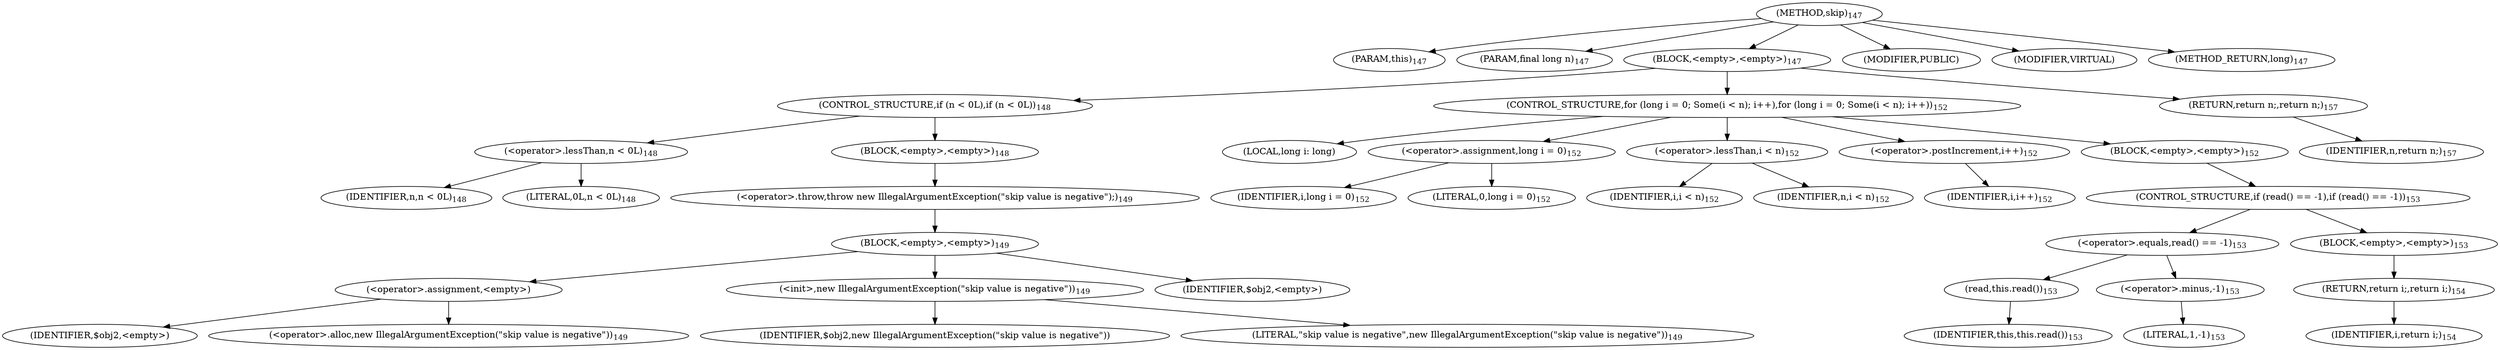 digraph "skip" {  
"145" [label = <(METHOD,skip)<SUB>147</SUB>> ]
"11" [label = <(PARAM,this)<SUB>147</SUB>> ]
"146" [label = <(PARAM,final long n)<SUB>147</SUB>> ]
"147" [label = <(BLOCK,&lt;empty&gt;,&lt;empty&gt;)<SUB>147</SUB>> ]
"148" [label = <(CONTROL_STRUCTURE,if (n &lt; 0L),if (n &lt; 0L))<SUB>148</SUB>> ]
"149" [label = <(&lt;operator&gt;.lessThan,n &lt; 0L)<SUB>148</SUB>> ]
"150" [label = <(IDENTIFIER,n,n &lt; 0L)<SUB>148</SUB>> ]
"151" [label = <(LITERAL,0L,n &lt; 0L)<SUB>148</SUB>> ]
"152" [label = <(BLOCK,&lt;empty&gt;,&lt;empty&gt;)<SUB>148</SUB>> ]
"153" [label = <(&lt;operator&gt;.throw,throw new IllegalArgumentException(&quot;skip value is negative&quot;);)<SUB>149</SUB>> ]
"154" [label = <(BLOCK,&lt;empty&gt;,&lt;empty&gt;)<SUB>149</SUB>> ]
"155" [label = <(&lt;operator&gt;.assignment,&lt;empty&gt;)> ]
"156" [label = <(IDENTIFIER,$obj2,&lt;empty&gt;)> ]
"157" [label = <(&lt;operator&gt;.alloc,new IllegalArgumentException(&quot;skip value is negative&quot;))<SUB>149</SUB>> ]
"158" [label = <(&lt;init&gt;,new IllegalArgumentException(&quot;skip value is negative&quot;))<SUB>149</SUB>> ]
"159" [label = <(IDENTIFIER,$obj2,new IllegalArgumentException(&quot;skip value is negative&quot;))> ]
"160" [label = <(LITERAL,&quot;skip value is negative&quot;,new IllegalArgumentException(&quot;skip value is negative&quot;))<SUB>149</SUB>> ]
"161" [label = <(IDENTIFIER,$obj2,&lt;empty&gt;)> ]
"162" [label = <(CONTROL_STRUCTURE,for (long i = 0; Some(i &lt; n); i++),for (long i = 0; Some(i &lt; n); i++))<SUB>152</SUB>> ]
"163" [label = <(LOCAL,long i: long)> ]
"164" [label = <(&lt;operator&gt;.assignment,long i = 0)<SUB>152</SUB>> ]
"165" [label = <(IDENTIFIER,i,long i = 0)<SUB>152</SUB>> ]
"166" [label = <(LITERAL,0,long i = 0)<SUB>152</SUB>> ]
"167" [label = <(&lt;operator&gt;.lessThan,i &lt; n)<SUB>152</SUB>> ]
"168" [label = <(IDENTIFIER,i,i &lt; n)<SUB>152</SUB>> ]
"169" [label = <(IDENTIFIER,n,i &lt; n)<SUB>152</SUB>> ]
"170" [label = <(&lt;operator&gt;.postIncrement,i++)<SUB>152</SUB>> ]
"171" [label = <(IDENTIFIER,i,i++)<SUB>152</SUB>> ]
"172" [label = <(BLOCK,&lt;empty&gt;,&lt;empty&gt;)<SUB>152</SUB>> ]
"173" [label = <(CONTROL_STRUCTURE,if (read() == -1),if (read() == -1))<SUB>153</SUB>> ]
"174" [label = <(&lt;operator&gt;.equals,read() == -1)<SUB>153</SUB>> ]
"175" [label = <(read,this.read())<SUB>153</SUB>> ]
"10" [label = <(IDENTIFIER,this,this.read())<SUB>153</SUB>> ]
"176" [label = <(&lt;operator&gt;.minus,-1)<SUB>153</SUB>> ]
"177" [label = <(LITERAL,1,-1)<SUB>153</SUB>> ]
"178" [label = <(BLOCK,&lt;empty&gt;,&lt;empty&gt;)<SUB>153</SUB>> ]
"179" [label = <(RETURN,return i;,return i;)<SUB>154</SUB>> ]
"180" [label = <(IDENTIFIER,i,return i;)<SUB>154</SUB>> ]
"181" [label = <(RETURN,return n;,return n;)<SUB>157</SUB>> ]
"182" [label = <(IDENTIFIER,n,return n;)<SUB>157</SUB>> ]
"183" [label = <(MODIFIER,PUBLIC)> ]
"184" [label = <(MODIFIER,VIRTUAL)> ]
"185" [label = <(METHOD_RETURN,long)<SUB>147</SUB>> ]
  "145" -> "11" 
  "145" -> "146" 
  "145" -> "147" 
  "145" -> "183" 
  "145" -> "184" 
  "145" -> "185" 
  "147" -> "148" 
  "147" -> "162" 
  "147" -> "181" 
  "148" -> "149" 
  "148" -> "152" 
  "149" -> "150" 
  "149" -> "151" 
  "152" -> "153" 
  "153" -> "154" 
  "154" -> "155" 
  "154" -> "158" 
  "154" -> "161" 
  "155" -> "156" 
  "155" -> "157" 
  "158" -> "159" 
  "158" -> "160" 
  "162" -> "163" 
  "162" -> "164" 
  "162" -> "167" 
  "162" -> "170" 
  "162" -> "172" 
  "164" -> "165" 
  "164" -> "166" 
  "167" -> "168" 
  "167" -> "169" 
  "170" -> "171" 
  "172" -> "173" 
  "173" -> "174" 
  "173" -> "178" 
  "174" -> "175" 
  "174" -> "176" 
  "175" -> "10" 
  "176" -> "177" 
  "178" -> "179" 
  "179" -> "180" 
  "181" -> "182" 
}

